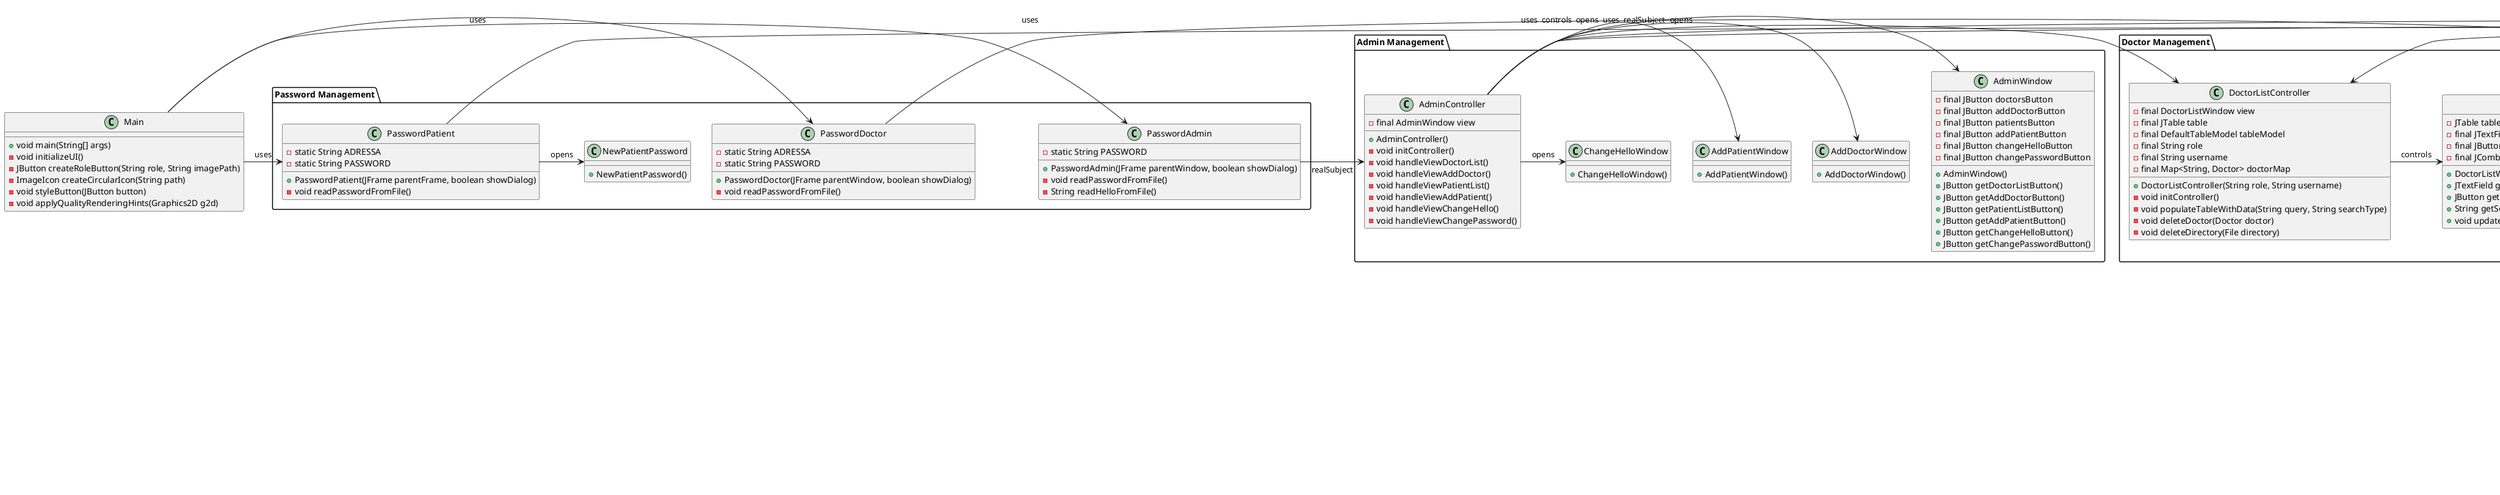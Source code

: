 @startuml

!define RECTANGLE class

' Головний клас
RECTANGLE Main {
  +void main(String[] args)
  -void initializeUI()
  -JButton createRoleButton(String role, String imagePath)
  -ImageIcon createCircularIcon(String path)
  -void styleButton(JButton button)
  -void applyQualityRenderingHints(Graphics2D g2d)
}

package "Password Management" {
    RECTANGLE PasswordAdmin {
      -static String PASSWORD
      +PasswordAdmin(JFrame parentWindow, boolean showDialog)
      -void readPasswordFromFile()
      -String readHelloFromFile()
    }

    RECTANGLE PasswordDoctor {
      -static String ADRESSA
      -static String PASSWORD
      +PasswordDoctor(JFrame parentWindow, boolean showDialog)
      -void readPasswordFromFile()
    }

    RECTANGLE PasswordPatient {
      -static String ADRESSA
      -static String PASSWORD
      +PasswordPatient(JFrame parentFrame, boolean showDialog)
      -void readPasswordFromFile()
    }

    RECTANGLE NewPatientPassword {
      +NewPatientPassword()
    }
}

package "Patient Management" {
    RECTANGLE Patient {
      -final String surname
      -final String name
      -final String fathername
      -final String gender
      -final String birthday
      -final String id
      +Patient(String surname, String name, String fathername, String gender, String birthday, String id)
      +String getSurname()
      +String getName()
      +String getFathername()
      +String getGender()
      +String getBirthday()
      +String getId()
    }

    RECTANGLE PatientController {
      -static PatientWindow view
      -final Patient patient
      +PatientController(String patientLogin, Boolean visible)
      -void initController()
      -void handleViewData()
      -void handleViewDoctorList()
      -void handleViewAppointments()
      -void handleViewHistory()
      -void handleViewChangePassword()
      +Patient getPatient()
    }

    RECTANGLE PatientWindow {
      -final JButton dataButton
      -final JButton doctorsButton
      -final JButton appointmentsButton
      -final JButton historyButton
      -final JButton changePasswordButton
      +PatientWindow(String patientName)
      +JButton getDataButton()
      +JButton getDoctorListButton()
      +JButton getAppointmentsButton()
      +JButton getHistoryButton()
      +JButton getChangePasswordButton()
    }

    RECTANGLE PatientDataWindow {
      +PatientDataWindow(Patient patient)
    }

    RECTANGLE PatientAppointmentsWindow {
      -final JTable appointmentsTable
      -final Patient patient
      +PatientAppointmentsWindow(Patient patient)
      -void loadPatientAppointments()
      -CancelAppointmentButtonAction()
      +void actionPerformed(ActionEvent e)
      -void removeAppointmentFromFile(String day, String time, String doctorName)
      -void updateDoctorTimetable(String day, String time, String doctorName)
    }

    RECTANGLE PatientHistoryWindow {
      -final JTextArea historyTextArea
      -final Patient patient
      +PatientHistoryWindow(Patient patient, String role)
      -void loadPatientHistory()
      -void showAddRecordDialog()
      -void addRecord(String recordText)
    }

    RECTANGLE PatientListController {
      -final PatientListWindow view
      -final JTable table
      -final DefaultTableModel tableModel
      -final String username
      -final Map<String, Patient> patientMap
      +PatientListController()
      -void initController()
      -void populateTableWithData(String query)
      -void void deletePatient(Patient patient)
    }

    RECTANGLE PatientListWindow {
      -JTable table
      -final JTextField searchField
      -final JButton searchButton
      +PatientListWindow(JTable table)
      +JTextField getSearchField()
      +JButton getSearchButton()
      +void updateTable(JTable table)
    }
}

package "Doctor Management" {
    RECTANGLE Doctor {
      -final String surname
      -final String name
      -final String fathername
      -final String gender
      -final String job
      -final String shift
      +Doctor(String surname, String name, String fathername, String gender, String job, String shift)
      +String getSurname()
      +String getName()
      +String getFathername()
      +String getGender()
      +String getJob()
      +String getShift()
    }

    RECTANGLE DoctorController {
      -static DoctorWindow view
      -final Doctor doctor
      +DoctorController(String doctorLogin, Boolean visible)
      -void initController()
      -void handleViewData()
      -void handleViewTimetableList()
      -void handleViewChangePassword()
      +Doctor getDoctor()
    }

    RECTANGLE DoctorWindow {
      -final JButton dataButton
      -final JButton timetableButton
      -final JButton changePasswordButton
      +DoctorWindow(String doctorName)
      +JButton getDataButton()
      +JButton getTimetableButton()
      +JButton getChangePasswordButton()
    }

    RECTANGLE DoctorDataWindow {
      +DoctorDataWindow(Doctor doctor)
    }

    RECTANGLE DoctorTimetableWindow {
      -final JButton[][] scheduleButtons
      -final Doctor doctor
      -final String role
      -static Patient patient
      +DoctorTimetableWindow(Doctor doctor, String role, String username)
      -void loadDoctorTimetable()
      -void showRecordInfo(String day, String time, String text)
      -void showPatientRecordInfo(String day, String time, String text, JButton button)
      -void showAddAppointment(String day, String time, JButton button)
      -void addAppointment(String day, String time)
      -void updateDoctorTimetable(String day, String time, JButton button)
    }

    RECTANGLE DoctorListController {
      -final DoctorListWindow view
      -final JTable table
      -final DefaultTableModel tableModel
      -final String role
      -final String username
      -final Map<String, Doctor> doctorMap
      +DoctorListController(String role, String username)
      -void initController()
      -void populateTableWithData(String query, String searchType)
      -void deleteDoctor(Doctor doctor)
      -void deleteDirectory(File directory)
    }

    RECTANGLE DoctorListWindow {
      -JTable table
      -final JTextField searchField
      -final JButton searchButton
      -final JComboBox<String>  searchTypeComboBox
      +DoctorListWindow(JTable table)
      +JTextField getSearchField()
      +JButton getSearchButton()
      +String getSearchType()
      +void updateTable(JTable table)
    }
}

package "Admin Management" {
    RECTANGLE AdminController {
      -final AdminWindow view
      +AdminController()
      -void initController()
      -void handleViewDoctorList()
      -void handleViewAddDoctor()
      -void handleViewPatientList()
      -void handleViewAddPatient()
      -void handleViewChangeHello()
      -void handleViewChangePassword()
    }

    RECTANGLE AdminWindow {
      -final JButton doctorsButton
      -final JButton addDoctorButton
      -final JButton patientsButton
      -final JButton addPatientButton
      -final JButton changeHelloButton
      -final JButton changePasswordButton
      +AdminWindow()
      +JButton getDoctorListButton()
      +JButton getAddDoctorButton()
      +JButton getPatientListButton()
      +JButton getAddPatientButton()
      +JButton getChangeHelloButton()
      +JButton getChangePasswordButton()
    }

    RECTANGLE ChangeHelloWindow {
      +ChangeHelloWindow()
    }

    RECTANGLE AddDoctorWindow {
      +AddDoctorWindow()
    }

    RECTANGLE AddPatientWindow {
      +AddPatientWindow()
    }
}

package "Password Change" {
    RECTANGLE ChangePasswordController {
      -final ChangePasswordWindow view
      -final Object user
      +ChangePasswordController(Object user)
      -void initController()
      -void handleChangePassword()
    }

    RECTANGLE ChangePasswordWindow {
      -final JButton changeButton
      -final JTextField oldPasswordField
      -final JTextField newPasswordField
      -final JPasswordField repitPasswordField
      +ChangePasswordWindow()
      +JButton getChangeButton()
      +JTextField getOldPasswordField()
      +JTextField getNewPasswordField()
      +JPasswordField getRepitPasswordField()
    }
}

Main -> PasswordAdmin : uses
Main -> PasswordDoctor : uses
Main -> PasswordPatient : uses

PasswordAdmin -> AdminController : realSubject
PasswordDoctor -> DoctorController : realSubject
PasswordPatient -> PatientController : realSubject
PasswordPatient -> NewPatientPassword : opens

PatientController -> Patient : contains
PatientController -> PatientWindow : controls
PatientController -> PatientDataWindow : opens
PatientController -> DoctorListController : uses
PatientController -> PatientAppointmentsWindow : opens
PatientController -> PatientHistoryWindow : opens
PatientController -> ChangePasswordController : uses

PatientDataWindow --> Patient : displays
PatientAppointmentsWindow --> Patient : displays
PatientHistoryWindow --> Patient : displays

DoctorController -> Doctor : contains
DoctorController -> DoctorWindow : controls
DoctorController -> DoctorDataWindow : opens
DoctorController -> DoctorTimetableWindow : opens
DoctorController -> ChangePasswordController : uses

DoctorWindow -> Doctor : contains
DoctorDataWindow -> Doctor : displays
DoctorTimetableWindow -> Doctor : displays
DoctorTimetableWindow -> Patient : interacts

AdminController -> AdminWindow : controls
AdminController -> DoctorListController : uses
AdminController -> AddDoctorWindow : opens
AdminController -> PatientListController : uses
AdminController -> AddPatientWindow : opens
AdminController -> ChangeHelloWindow : opens
AdminController -> ChangePasswordController : uses

DoctorListController -> DoctorListWindow : controls
PatientListController -> PatientListWindow : controls

ChangePasswordController -> ChangePasswordWindow : controls

@enduml
